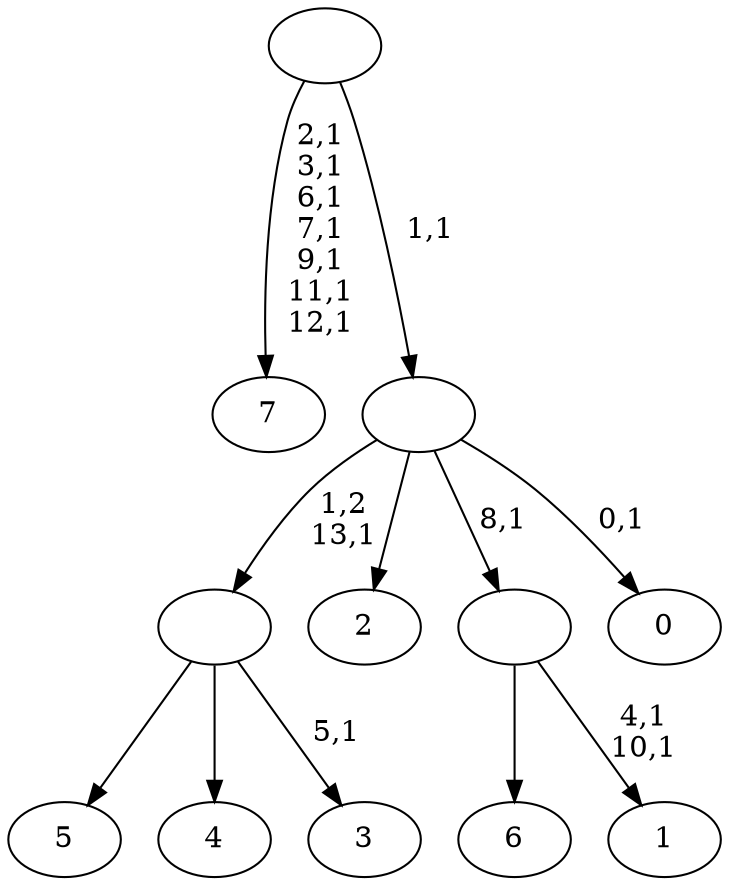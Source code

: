 digraph T {
	22 [label="7"]
	14 [label="6"]
	13 [label="5"]
	12 [label="4"]
	11 [label="3"]
	9 [label=""]
	8 [label="2"]
	7 [label="1"]
	4 [label=""]
	3 [label="0"]
	1 [label=""]
	0 [label=""]
	9 -> 11 [label="5,1"]
	9 -> 13 [label=""]
	9 -> 12 [label=""]
	4 -> 7 [label="4,1\n10,1"]
	4 -> 14 [label=""]
	1 -> 3 [label="0,1"]
	1 -> 9 [label="1,2\n13,1"]
	1 -> 8 [label=""]
	1 -> 4 [label="8,1"]
	0 -> 22 [label="2,1\n3,1\n6,1\n7,1\n9,1\n11,1\n12,1"]
	0 -> 1 [label="1,1"]
}
